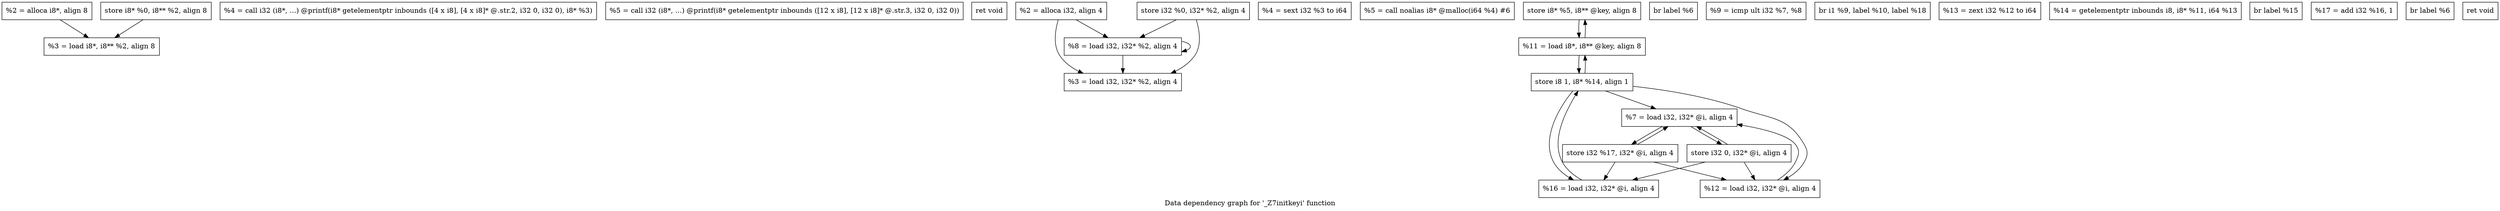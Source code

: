 digraph "Data dependency graph for '_Z7initkeyi' function" {
	label="Data dependency graph for '_Z7initkeyi' function";

	Node0xe01220 [shape=record,label="{  %2 = alloca i8*, align 8}"];
	Node0xe01220 -> Node0xe01300;
	Node0xe01290 [shape=record,label="{  store i8* %0, i8** %2, align 8}"];
	Node0xe01290 -> Node0xe01300;
	Node0xe01300 [shape=record,label="{  %3 = load i8*, i8** %2, align 8}"];
	Node0xe02610 [shape=record,label="{  %4 = call i32 (i8*, ...) @printf(i8* getelementptr inbounds ([4 x i8], [4 x i8]* @.str.2, i32 0, i32 0), i8* %3)}"];
	Node0xe02680 [shape=record,label="{  %5 = call i32 (i8*, ...) @printf(i8* getelementptr inbounds ([12 x i8], [12 x i8]* @.str.3, i32 0, i32 0))}"];
	Node0xe01370 [shape=record,label="{  ret void}"];
	Node0xe04090 [shape=record,label="{  %2 = alloca i32, align 4}"];
	Node0xe04090 -> Node0xe04170;
	Node0xe04090 -> Node0xe05710;
	Node0xe04100 [shape=record,label="{  store i32 %0, i32* %2, align 4}"];
	Node0xe04100 -> Node0xe04170;
	Node0xe04100 -> Node0xe05710;
	Node0xe04170 [shape=record,label="{  %3 = load i32, i32* %2, align 4}"];
	Node0xe02710 [shape=record,label="{  %4 = sext i32 %3 to i64}"];
	Node0xe054c0 [shape=record,label="{  %5 = call noalias i8* @malloc(i64 %4) #6}"];
	Node0xe05530 [shape=record,label="{  store i8* %5, i8** @key, align 8}"];
	Node0xe05530 -> Node0xe07370;
	Node0xe055a0 [shape=record,label="{  store i32 0, i32* @i, align 4}"];
	Node0xe055a0 -> Node0xe05680;
	Node0xe055a0 -> Node0xe07490;
	Node0xe055a0 -> Node0xe088c0;
	Node0xe05610 [shape=record,label="{  br label %6}"];
	Node0xe05680 [shape=record,label="{  %7 = load i32, i32* @i, align 4}"];
	Node0xe05680 -> Node0xe055a0;
	Node0xe05680 -> Node0xe05800;
	Node0xe05790 [shape=record,label="{  store i8 1, i8* %14, align 1}"];
	Node0xe05790 -> Node0xe05680;
	Node0xe05790 -> Node0xe07370;
	Node0xe05790 -> Node0xe07490;
	Node0xe05790 -> Node0xe088c0;
	Node0xe05800 [shape=record,label="{  store i32 %17, i32* @i, align 4}"];
	Node0xe05800 -> Node0xe05680;
	Node0xe05800 -> Node0xe07490;
	Node0xe05800 -> Node0xe088c0;
	Node0xe05710 [shape=record,label="{  %8 = load i32, i32* %2, align 4}"];
	Node0xe05710 -> Node0xe04170;
	Node0xe05710 -> Node0xe05710;
	Node0xe07290 [shape=record,label="{  %9 = icmp ult i32 %7, %8}"];
	Node0xe07300 [shape=record,label="{  br i1 %9, label %10, label %18}"];
	Node0xe07370 [shape=record,label="{  %11 = load i8*, i8** @key, align 8}"];
	Node0xe07370 -> Node0xe05530;
	Node0xe07370 -> Node0xe05790;
	Node0xe07490 [shape=record,label="{  %12 = load i32, i32* @i, align 4}"];
	Node0xe07490 -> Node0xe05680;
	Node0xe07500 [shape=record,label="{  %13 = zext i32 %12 to i64}"];
	Node0xe05760 [shape=record,label="{  %14 = getelementptr inbounds i8, i8* %11, i64 %13}"];
	Node0xe08850 [shape=record,label="{  br label %15}"];
	Node0xe088c0 [shape=record,label="{  %16 = load i32, i32* @i, align 4}"];
	Node0xe088c0 -> Node0xe05790;
	Node0xe08930 [shape=record,label="{  %17 = add i32 %16, 1}"];
	Node0xe073e0 [shape=record,label="{  br label %6}"];
	Node0xe08a40 [shape=record,label="{  ret void}"];
}
